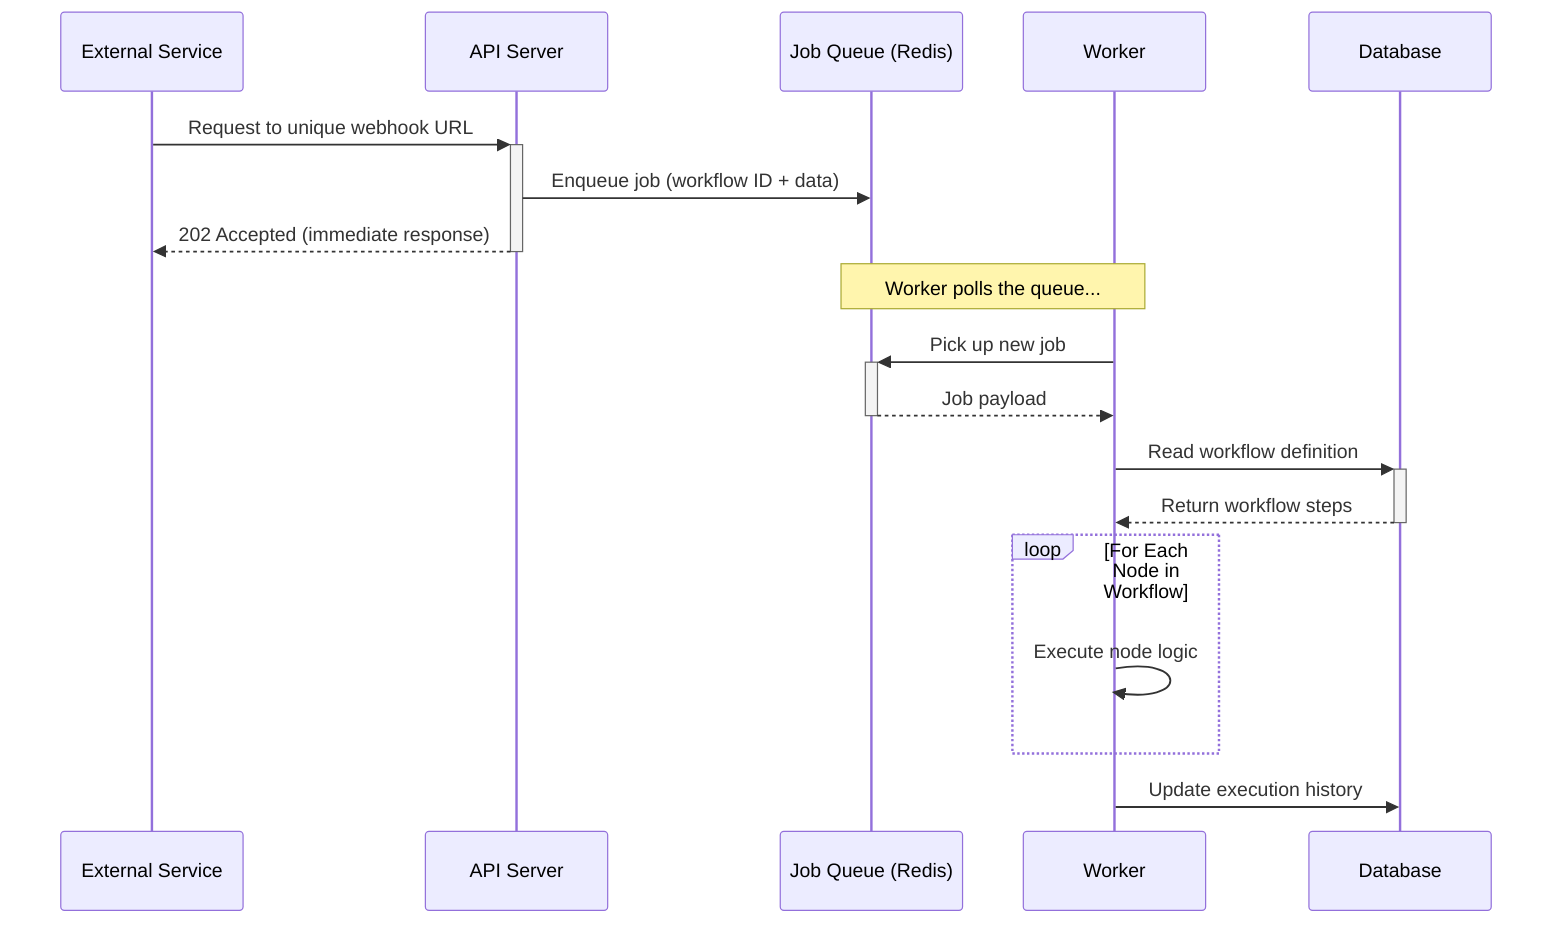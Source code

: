 sequenceDiagram
    participant External_Service as External Service
    participant API_Server as API Server
    participant Job_Queue as Job Queue (Redis)
    participant Worker
    participant Database

    External_Service->>+API_Server: Request to unique webhook URL
    API_Server->>Job_Queue: Enqueue job (workflow ID + data)
    API_Server-->>-External_Service: 202 Accepted (immediate response)

    Note over Worker,Job_Queue: Worker polls the queue...
    Worker->>+Job_Queue: Pick up new job
    Job_Queue-->>-Worker: Job payload

    Worker->>+Database: Read workflow definition
    Database-->>-Worker: Return workflow steps

    loop For Each Node in Workflow
        Worker->>Worker: Execute node logic
    end

    Worker->>Database: Update execution history